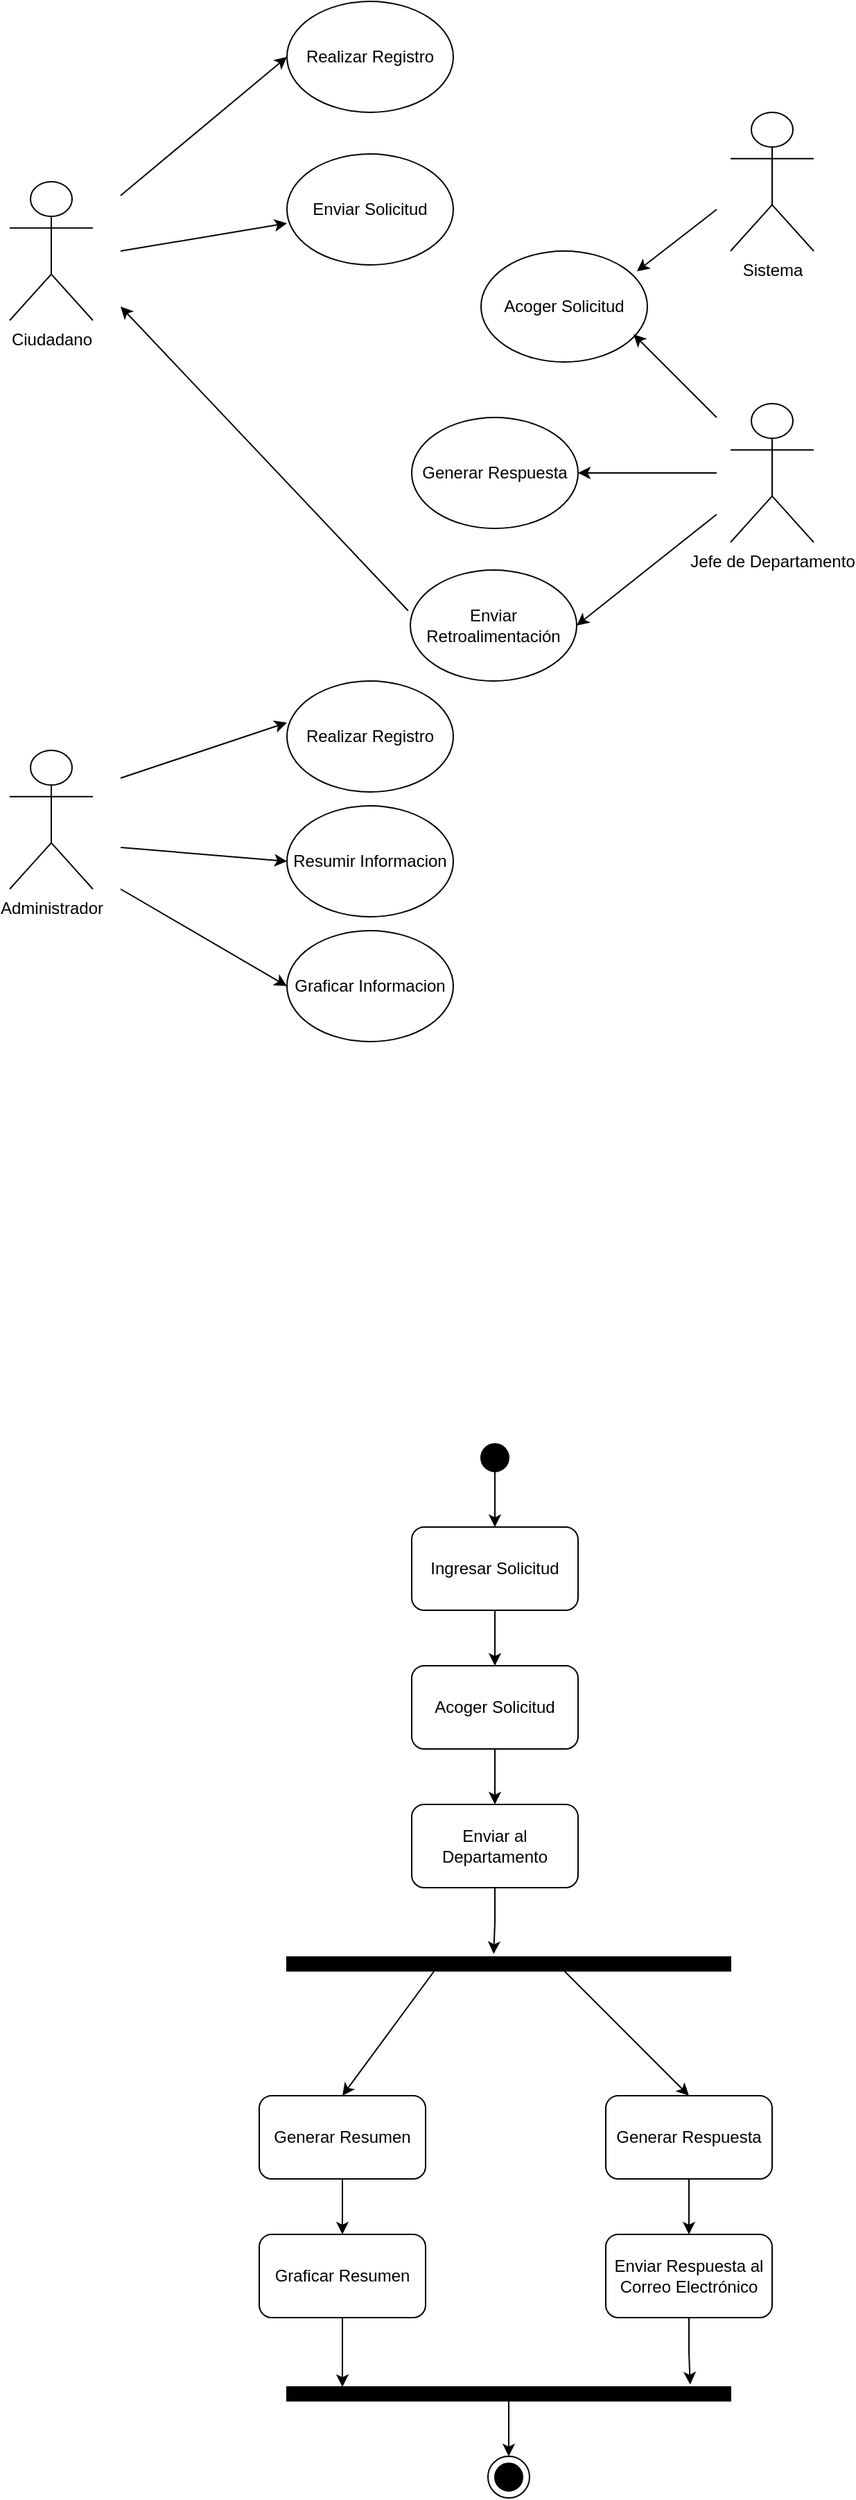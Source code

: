 <mxfile version="15.7.4" type="google"><diagram id="C5RBs43oDa-KdzZeNtuy" name="Page-1"><mxGraphModel dx="1483" dy="781" grid="1" gridSize="10" guides="1" tooltips="1" connect="1" arrows="1" fold="1" page="1" pageScale="1" pageWidth="827" pageHeight="1169" math="0" shadow="0"><root><mxCell id="WIyWlLk6GJQsqaUBKTNV-0"/><mxCell id="WIyWlLk6GJQsqaUBKTNV-1" parent="WIyWlLk6GJQsqaUBKTNV-0"/><mxCell id="GgFyl1AlInVNw-X95x_5-0" value="Ciudadano" style="shape=umlActor;verticalLabelPosition=bottom;verticalAlign=top;html=1;outlineConnect=0;" parent="WIyWlLk6GJQsqaUBKTNV-1" vertex="1"><mxGeometry x="80" y="160" width="60" height="100" as="geometry"/></mxCell><mxCell id="GgFyl1AlInVNw-X95x_5-1" value="Enviar Solicitud" style="ellipse;whiteSpace=wrap;html=1;" parent="WIyWlLk6GJQsqaUBKTNV-1" vertex="1"><mxGeometry x="280" y="140" width="120" height="80" as="geometry"/></mxCell><mxCell id="GgFyl1AlInVNw-X95x_5-8" value="Sistema" style="shape=umlActor;verticalLabelPosition=bottom;verticalAlign=top;html=1;outlineConnect=0;" parent="WIyWlLk6GJQsqaUBKTNV-1" vertex="1"><mxGeometry x="600" y="110" width="60" height="100" as="geometry"/></mxCell><mxCell id="GgFyl1AlInVNw-X95x_5-10" value="Acoger Solicitud" style="ellipse;whiteSpace=wrap;html=1;" parent="WIyWlLk6GJQsqaUBKTNV-1" vertex="1"><mxGeometry x="420" y="210" width="120" height="80" as="geometry"/></mxCell><mxCell id="GgFyl1AlInVNw-X95x_5-11" value="Enviar Retroalimentación" style="ellipse;whiteSpace=wrap;html=1;" parent="WIyWlLk6GJQsqaUBKTNV-1" vertex="1"><mxGeometry x="369" y="440" width="120" height="80" as="geometry"/></mxCell><mxCell id="GgFyl1AlInVNw-X95x_5-15" value="" style="endArrow=classic;html=1;rounded=0;entryX=0.937;entryY=0.183;entryDx=0;entryDy=0;entryPerimeter=0;" parent="WIyWlLk6GJQsqaUBKTNV-1" target="GgFyl1AlInVNw-X95x_5-10" edge="1"><mxGeometry width="50" height="50" relative="1" as="geometry"><mxPoint x="590" y="180" as="sourcePoint"/><mxPoint x="450" y="280" as="targetPoint"/></mxGeometry></mxCell><mxCell id="GgFyl1AlInVNw-X95x_5-16" value="Jefe de Departamento" style="shape=umlActor;verticalLabelPosition=bottom;verticalAlign=top;html=1;outlineConnect=0;" parent="WIyWlLk6GJQsqaUBKTNV-1" vertex="1"><mxGeometry x="600" y="320" width="60" height="100" as="geometry"/></mxCell><mxCell id="GgFyl1AlInVNw-X95x_5-18" value="" style="endArrow=classic;html=1;rounded=0;" parent="WIyWlLk6GJQsqaUBKTNV-1" edge="1"><mxGeometry width="50" height="50" relative="1" as="geometry"><mxPoint x="590" y="330" as="sourcePoint"/><mxPoint x="530" y="270" as="targetPoint"/></mxGeometry></mxCell><mxCell id="GgFyl1AlInVNw-X95x_5-20" value="" style="endArrow=classic;html=1;rounded=0;entryX=1;entryY=0.5;entryDx=0;entryDy=0;" parent="WIyWlLk6GJQsqaUBKTNV-1" target="GgFyl1AlInVNw-X95x_5-11" edge="1"><mxGeometry width="50" height="50" relative="1" as="geometry"><mxPoint x="590" y="399.84" as="sourcePoint"/><mxPoint x="500.84" y="370.0" as="targetPoint"/></mxGeometry></mxCell><mxCell id="GgFyl1AlInVNw-X95x_5-21" value="" style="endArrow=classic;html=1;rounded=0;" parent="WIyWlLk6GJQsqaUBKTNV-1" edge="1"><mxGeometry width="50" height="50" relative="1" as="geometry"><mxPoint x="160" y="210" as="sourcePoint"/><mxPoint x="280" y="190" as="targetPoint"/></mxGeometry></mxCell><mxCell id="GgFyl1AlInVNw-X95x_5-22" value="" style="endArrow=classic;html=1;rounded=0;exitX=-0.013;exitY=0.367;exitDx=0;exitDy=0;exitPerimeter=0;" parent="WIyWlLk6GJQsqaUBKTNV-1" source="GgFyl1AlInVNw-X95x_5-11" edge="1"><mxGeometry width="50" height="50" relative="1" as="geometry"><mxPoint x="379.16" y="429.84" as="sourcePoint"/><mxPoint x="160" y="250" as="targetPoint"/></mxGeometry></mxCell><mxCell id="GgFyl1AlInVNw-X95x_5-23" value="Generar Respuesta" style="ellipse;whiteSpace=wrap;html=1;" parent="WIyWlLk6GJQsqaUBKTNV-1" vertex="1"><mxGeometry x="370" y="330" width="120" height="80" as="geometry"/></mxCell><mxCell id="GgFyl1AlInVNw-X95x_5-24" value="" style="endArrow=classic;html=1;rounded=0;entryX=1;entryY=0.5;entryDx=0;entryDy=0;" parent="WIyWlLk6GJQsqaUBKTNV-1" target="GgFyl1AlInVNw-X95x_5-23" edge="1"><mxGeometry width="50" height="50" relative="1" as="geometry"><mxPoint x="590" y="370" as="sourcePoint"/><mxPoint x="500.84" y="340.16" as="targetPoint"/></mxGeometry></mxCell><mxCell id="GgFyl1AlInVNw-X95x_5-25" value="" style="ellipse;whiteSpace=wrap;html=1;aspect=fixed;fillColor=#FFFFFF;" parent="WIyWlLk6GJQsqaUBKTNV-1" vertex="1"><mxGeometry x="425" y="1800" width="30" height="30" as="geometry"/></mxCell><mxCell id="GgFyl1AlInVNw-X95x_5-26" value="" style="ellipse;whiteSpace=wrap;html=1;aspect=fixed;fillColor=#000000;" parent="WIyWlLk6GJQsqaUBKTNV-1" vertex="1"><mxGeometry x="430" y="1805" width="20" height="20" as="geometry"/></mxCell><mxCell id="GgFyl1AlInVNw-X95x_5-30" style="edgeStyle=orthogonalEdgeStyle;rounded=0;orthogonalLoop=1;jettySize=auto;html=1;exitX=0.5;exitY=1;exitDx=0;exitDy=0;entryX=0.5;entryY=0;entryDx=0;entryDy=0;" parent="WIyWlLk6GJQsqaUBKTNV-1" source="GgFyl1AlInVNw-X95x_5-27" target="GgFyl1AlInVNw-X95x_5-29" edge="1"><mxGeometry relative="1" as="geometry"/></mxCell><mxCell id="GgFyl1AlInVNw-X95x_5-27" value="" style="ellipse;whiteSpace=wrap;html=1;aspect=fixed;fillColor=#000000;" parent="WIyWlLk6GJQsqaUBKTNV-1" vertex="1"><mxGeometry x="420" y="1070" width="20" height="20" as="geometry"/></mxCell><mxCell id="GgFyl1AlInVNw-X95x_5-33" style="edgeStyle=orthogonalEdgeStyle;rounded=0;orthogonalLoop=1;jettySize=auto;html=1;exitX=0.5;exitY=1;exitDx=0;exitDy=0;entryX=0.5;entryY=0;entryDx=0;entryDy=0;" parent="WIyWlLk6GJQsqaUBKTNV-1" source="GgFyl1AlInVNw-X95x_5-29" target="GgFyl1AlInVNw-X95x_5-31" edge="1"><mxGeometry relative="1" as="geometry"/></mxCell><mxCell id="GgFyl1AlInVNw-X95x_5-29" value="Ingresar Solicitud" style="rounded=1;whiteSpace=wrap;html=1;fillColor=#FFFFFF;" parent="WIyWlLk6GJQsqaUBKTNV-1" vertex="1"><mxGeometry x="370" y="1130" width="120" height="60" as="geometry"/></mxCell><mxCell id="GgFyl1AlInVNw-X95x_5-35" style="edgeStyle=orthogonalEdgeStyle;rounded=0;orthogonalLoop=1;jettySize=auto;html=1;exitX=0.5;exitY=1;exitDx=0;exitDy=0;entryX=0.5;entryY=0;entryDx=0;entryDy=0;" parent="WIyWlLk6GJQsqaUBKTNV-1" source="GgFyl1AlInVNw-X95x_5-31" target="GgFyl1AlInVNw-X95x_5-34" edge="1"><mxGeometry relative="1" as="geometry"/></mxCell><mxCell id="GgFyl1AlInVNw-X95x_5-31" value="Acoger Solicitud" style="rounded=1;whiteSpace=wrap;html=1;fillColor=#FFFFFF;" parent="WIyWlLk6GJQsqaUBKTNV-1" vertex="1"><mxGeometry x="370" y="1230" width="120" height="60" as="geometry"/></mxCell><mxCell id="553FfG1lK0OViyq2D1Jr-6" style="edgeStyle=orthogonalEdgeStyle;rounded=0;jumpSize=131;orthogonalLoop=1;jettySize=auto;html=1;exitX=0.5;exitY=1;exitDx=0;exitDy=0;entryX=0.466;entryY=-0.22;entryDx=0;entryDy=0;entryPerimeter=0;strokeColor=default;fillColor=#000000;" edge="1" parent="WIyWlLk6GJQsqaUBKTNV-1" source="GgFyl1AlInVNw-X95x_5-34" target="553FfG1lK0OViyq2D1Jr-3"><mxGeometry relative="1" as="geometry"/></mxCell><mxCell id="GgFyl1AlInVNw-X95x_5-34" value="Enviar al Departamento" style="rounded=1;whiteSpace=wrap;html=1;fillColor=#FFFFFF;" parent="WIyWlLk6GJQsqaUBKTNV-1" vertex="1"><mxGeometry x="370" y="1330" width="120" height="60" as="geometry"/></mxCell><mxCell id="GgFyl1AlInVNw-X95x_5-39" style="edgeStyle=orthogonalEdgeStyle;rounded=0;orthogonalLoop=1;jettySize=auto;html=1;exitX=0.5;exitY=1;exitDx=0;exitDy=0;entryX=0.5;entryY=0;entryDx=0;entryDy=0;" parent="WIyWlLk6GJQsqaUBKTNV-1" source="GgFyl1AlInVNw-X95x_5-36" target="GgFyl1AlInVNw-X95x_5-38" edge="1"><mxGeometry relative="1" as="geometry"/></mxCell><mxCell id="GgFyl1AlInVNw-X95x_5-36" value="Generar Respuesta" style="rounded=1;whiteSpace=wrap;html=1;fillColor=#FFFFFF;" parent="WIyWlLk6GJQsqaUBKTNV-1" vertex="1"><mxGeometry x="510" y="1540" width="120" height="60" as="geometry"/></mxCell><mxCell id="GgFyl1AlInVNw-X95x_5-41" style="edgeStyle=orthogonalEdgeStyle;rounded=0;orthogonalLoop=1;jettySize=auto;html=1;exitX=0.5;exitY=1;exitDx=0;exitDy=0;entryX=0.909;entryY=-0.18;entryDx=0;entryDy=0;entryPerimeter=0;" parent="WIyWlLk6GJQsqaUBKTNV-1" source="GgFyl1AlInVNw-X95x_5-38" target="553FfG1lK0OViyq2D1Jr-12" edge="1"><mxGeometry relative="1" as="geometry"/></mxCell><mxCell id="GgFyl1AlInVNw-X95x_5-38" value="Enviar Respuesta al Correo Electrónico" style="rounded=1;whiteSpace=wrap;html=1;fillColor=#FFFFFF;" parent="WIyWlLk6GJQsqaUBKTNV-1" vertex="1"><mxGeometry x="510" y="1640" width="120" height="60" as="geometry"/></mxCell><mxCell id="GgFyl1AlInVNw-X95x_5-45" value="Administrador" style="shape=umlActor;verticalLabelPosition=bottom;verticalAlign=top;html=1;outlineConnect=0;" parent="WIyWlLk6GJQsqaUBKTNV-1" vertex="1"><mxGeometry x="80" y="570" width="60" height="100" as="geometry"/></mxCell><mxCell id="GgFyl1AlInVNw-X95x_5-48" value="Resumir Informacion" style="ellipse;whiteSpace=wrap;html=1;" parent="WIyWlLk6GJQsqaUBKTNV-1" vertex="1"><mxGeometry x="280" y="610" width="120" height="80" as="geometry"/></mxCell><mxCell id="GgFyl1AlInVNw-X95x_5-49" value="" style="endArrow=classic;html=1;rounded=0;entryX=0;entryY=0.5;entryDx=0;entryDy=0;" parent="WIyWlLk6GJQsqaUBKTNV-1" target="GgFyl1AlInVNw-X95x_5-48" edge="1"><mxGeometry width="50" height="50" relative="1" as="geometry"><mxPoint x="160" y="640" as="sourcePoint"/><mxPoint x="260" y="565" as="targetPoint"/></mxGeometry></mxCell><mxCell id="GgFyl1AlInVNw-X95x_5-50" value="Graficar Informacion" style="ellipse;whiteSpace=wrap;html=1;" parent="WIyWlLk6GJQsqaUBKTNV-1" vertex="1"><mxGeometry x="280" y="700" width="120" height="80" as="geometry"/></mxCell><mxCell id="GgFyl1AlInVNw-X95x_5-51" value="" style="endArrow=classic;html=1;rounded=0;entryX=0;entryY=0.5;entryDx=0;entryDy=0;" parent="WIyWlLk6GJQsqaUBKTNV-1" target="GgFyl1AlInVNw-X95x_5-50" edge="1"><mxGeometry width="50" height="50" relative="1" as="geometry"><mxPoint x="160" y="670" as="sourcePoint"/><mxPoint x="270.36" y="568.32" as="targetPoint"/></mxGeometry></mxCell><mxCell id="553FfG1lK0OViyq2D1Jr-3" value="" style="rounded=0;whiteSpace=wrap;html=1;fillColor=#000000;" vertex="1" parent="WIyWlLk6GJQsqaUBKTNV-1"><mxGeometry x="280" y="1440" width="320" height="10" as="geometry"/></mxCell><mxCell id="553FfG1lK0OViyq2D1Jr-7" value="" style="endArrow=classic;html=1;rounded=0;strokeColor=default;fillColor=#000000;jumpSize=131;entryX=0.5;entryY=0;entryDx=0;entryDy=0;" edge="1" parent="WIyWlLk6GJQsqaUBKTNV-1" target="GgFyl1AlInVNw-X95x_5-36"><mxGeometry width="50" height="50" relative="1" as="geometry"><mxPoint x="480" y="1450" as="sourcePoint"/><mxPoint x="530" y="1500" as="targetPoint"/></mxGeometry></mxCell><mxCell id="553FfG1lK0OViyq2D1Jr-8" value="" style="endArrow=classic;html=1;rounded=0;strokeColor=default;fillColor=#000000;jumpSize=131;entryX=0.5;entryY=0;entryDx=0;entryDy=0;" edge="1" parent="WIyWlLk6GJQsqaUBKTNV-1" target="553FfG1lK0OViyq2D1Jr-9"><mxGeometry width="50" height="50" relative="1" as="geometry"><mxPoint x="390" y="1445" as="sourcePoint"/><mxPoint x="320" y="1550" as="targetPoint"/></mxGeometry></mxCell><mxCell id="553FfG1lK0OViyq2D1Jr-11" style="edgeStyle=orthogonalEdgeStyle;rounded=0;jumpSize=131;orthogonalLoop=1;jettySize=auto;html=1;exitX=0.5;exitY=1;exitDx=0;exitDy=0;entryX=0.5;entryY=0;entryDx=0;entryDy=0;strokeColor=default;fillColor=#000000;" edge="1" parent="WIyWlLk6GJQsqaUBKTNV-1" source="553FfG1lK0OViyq2D1Jr-9" target="553FfG1lK0OViyq2D1Jr-10"><mxGeometry relative="1" as="geometry"/></mxCell><mxCell id="553FfG1lK0OViyq2D1Jr-9" value="Generar Resumen" style="rounded=1;whiteSpace=wrap;html=1;fillColor=#FFFFFF;" vertex="1" parent="WIyWlLk6GJQsqaUBKTNV-1"><mxGeometry x="260" y="1540" width="120" height="60" as="geometry"/></mxCell><mxCell id="553FfG1lK0OViyq2D1Jr-13" style="edgeStyle=orthogonalEdgeStyle;rounded=0;jumpSize=131;orthogonalLoop=1;jettySize=auto;html=1;exitX=0.5;exitY=1;exitDx=0;exitDy=0;entryX=0.125;entryY=0;entryDx=0;entryDy=0;entryPerimeter=0;strokeColor=default;fillColor=#000000;" edge="1" parent="WIyWlLk6GJQsqaUBKTNV-1" source="553FfG1lK0OViyq2D1Jr-10" target="553FfG1lK0OViyq2D1Jr-12"><mxGeometry relative="1" as="geometry"/></mxCell><mxCell id="553FfG1lK0OViyq2D1Jr-10" value="Graficar Resumen" style="rounded=1;whiteSpace=wrap;html=1;fillColor=#FFFFFF;" vertex="1" parent="WIyWlLk6GJQsqaUBKTNV-1"><mxGeometry x="260" y="1640" width="120" height="60" as="geometry"/></mxCell><mxCell id="553FfG1lK0OViyq2D1Jr-14" style="edgeStyle=orthogonalEdgeStyle;rounded=0;jumpSize=131;orthogonalLoop=1;jettySize=auto;html=1;exitX=0.5;exitY=1;exitDx=0;exitDy=0;entryX=0.5;entryY=0;entryDx=0;entryDy=0;strokeColor=default;fillColor=#000000;" edge="1" parent="WIyWlLk6GJQsqaUBKTNV-1" source="553FfG1lK0OViyq2D1Jr-12" target="GgFyl1AlInVNw-X95x_5-25"><mxGeometry relative="1" as="geometry"/></mxCell><mxCell id="553FfG1lK0OViyq2D1Jr-12" value="" style="rounded=0;whiteSpace=wrap;html=1;fillColor=#000000;" vertex="1" parent="WIyWlLk6GJQsqaUBKTNV-1"><mxGeometry x="280" y="1750" width="320" height="10" as="geometry"/></mxCell><mxCell id="553FfG1lK0OViyq2D1Jr-15" value="Realizar Registro" style="ellipse;whiteSpace=wrap;html=1;" vertex="1" parent="WIyWlLk6GJQsqaUBKTNV-1"><mxGeometry x="280" y="30" width="120" height="80" as="geometry"/></mxCell><mxCell id="553FfG1lK0OViyq2D1Jr-16" value="" style="endArrow=classic;html=1;rounded=0;entryX=0;entryY=0.5;entryDx=0;entryDy=0;" edge="1" parent="WIyWlLk6GJQsqaUBKTNV-1" target="553FfG1lK0OViyq2D1Jr-15"><mxGeometry width="50" height="50" relative="1" as="geometry"><mxPoint x="160" y="170" as="sourcePoint"/><mxPoint x="280" y="120" as="targetPoint"/></mxGeometry></mxCell><mxCell id="553FfG1lK0OViyq2D1Jr-17" value="Realizar Registro" style="ellipse;whiteSpace=wrap;html=1;" vertex="1" parent="WIyWlLk6GJQsqaUBKTNV-1"><mxGeometry x="280" y="520" width="120" height="80" as="geometry"/></mxCell><mxCell id="553FfG1lK0OViyq2D1Jr-18" value="" style="endArrow=classic;html=1;rounded=0;entryX=0;entryY=0.375;entryDx=0;entryDy=0;entryPerimeter=0;" edge="1" parent="WIyWlLk6GJQsqaUBKTNV-1" target="553FfG1lK0OViyq2D1Jr-17"><mxGeometry width="50" height="50" relative="1" as="geometry"><mxPoint x="160" y="590" as="sourcePoint"/><mxPoint x="280.0" y="584.32" as="targetPoint"/></mxGeometry></mxCell></root></mxGraphModel></diagram></mxfile>